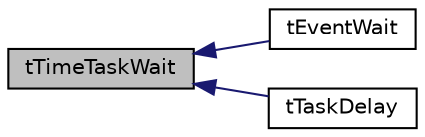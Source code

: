 digraph "tTimeTaskWait"
{
  edge [fontname="Helvetica",fontsize="10",labelfontname="Helvetica",labelfontsize="10"];
  node [fontname="Helvetica",fontsize="10",shape=record];
  rankdir="LR";
  Node164 [label="tTimeTaskWait",height=0.2,width=0.4,color="black", fillcolor="grey75", style="filled", fontcolor="black"];
  Node164 -> Node165 [dir="back",color="midnightblue",fontsize="10",style="solid",fontname="Helvetica"];
  Node165 [label="tEventWait",height=0.2,width=0.4,color="black", fillcolor="white", style="filled",URL="$t_event_8h.html#a0bbda829b0d83072138caad66f98899a"];
  Node164 -> Node166 [dir="back",color="midnightblue",fontsize="10",style="solid",fontname="Helvetica"];
  Node166 [label="tTaskDelay",height=0.2,width=0.4,color="black", fillcolor="white", style="filled",URL="$t_time_8c.html#a7851f5bca32151d048fdf5a76e957673",tooltip="tinyOS的延时实现 "];
}
